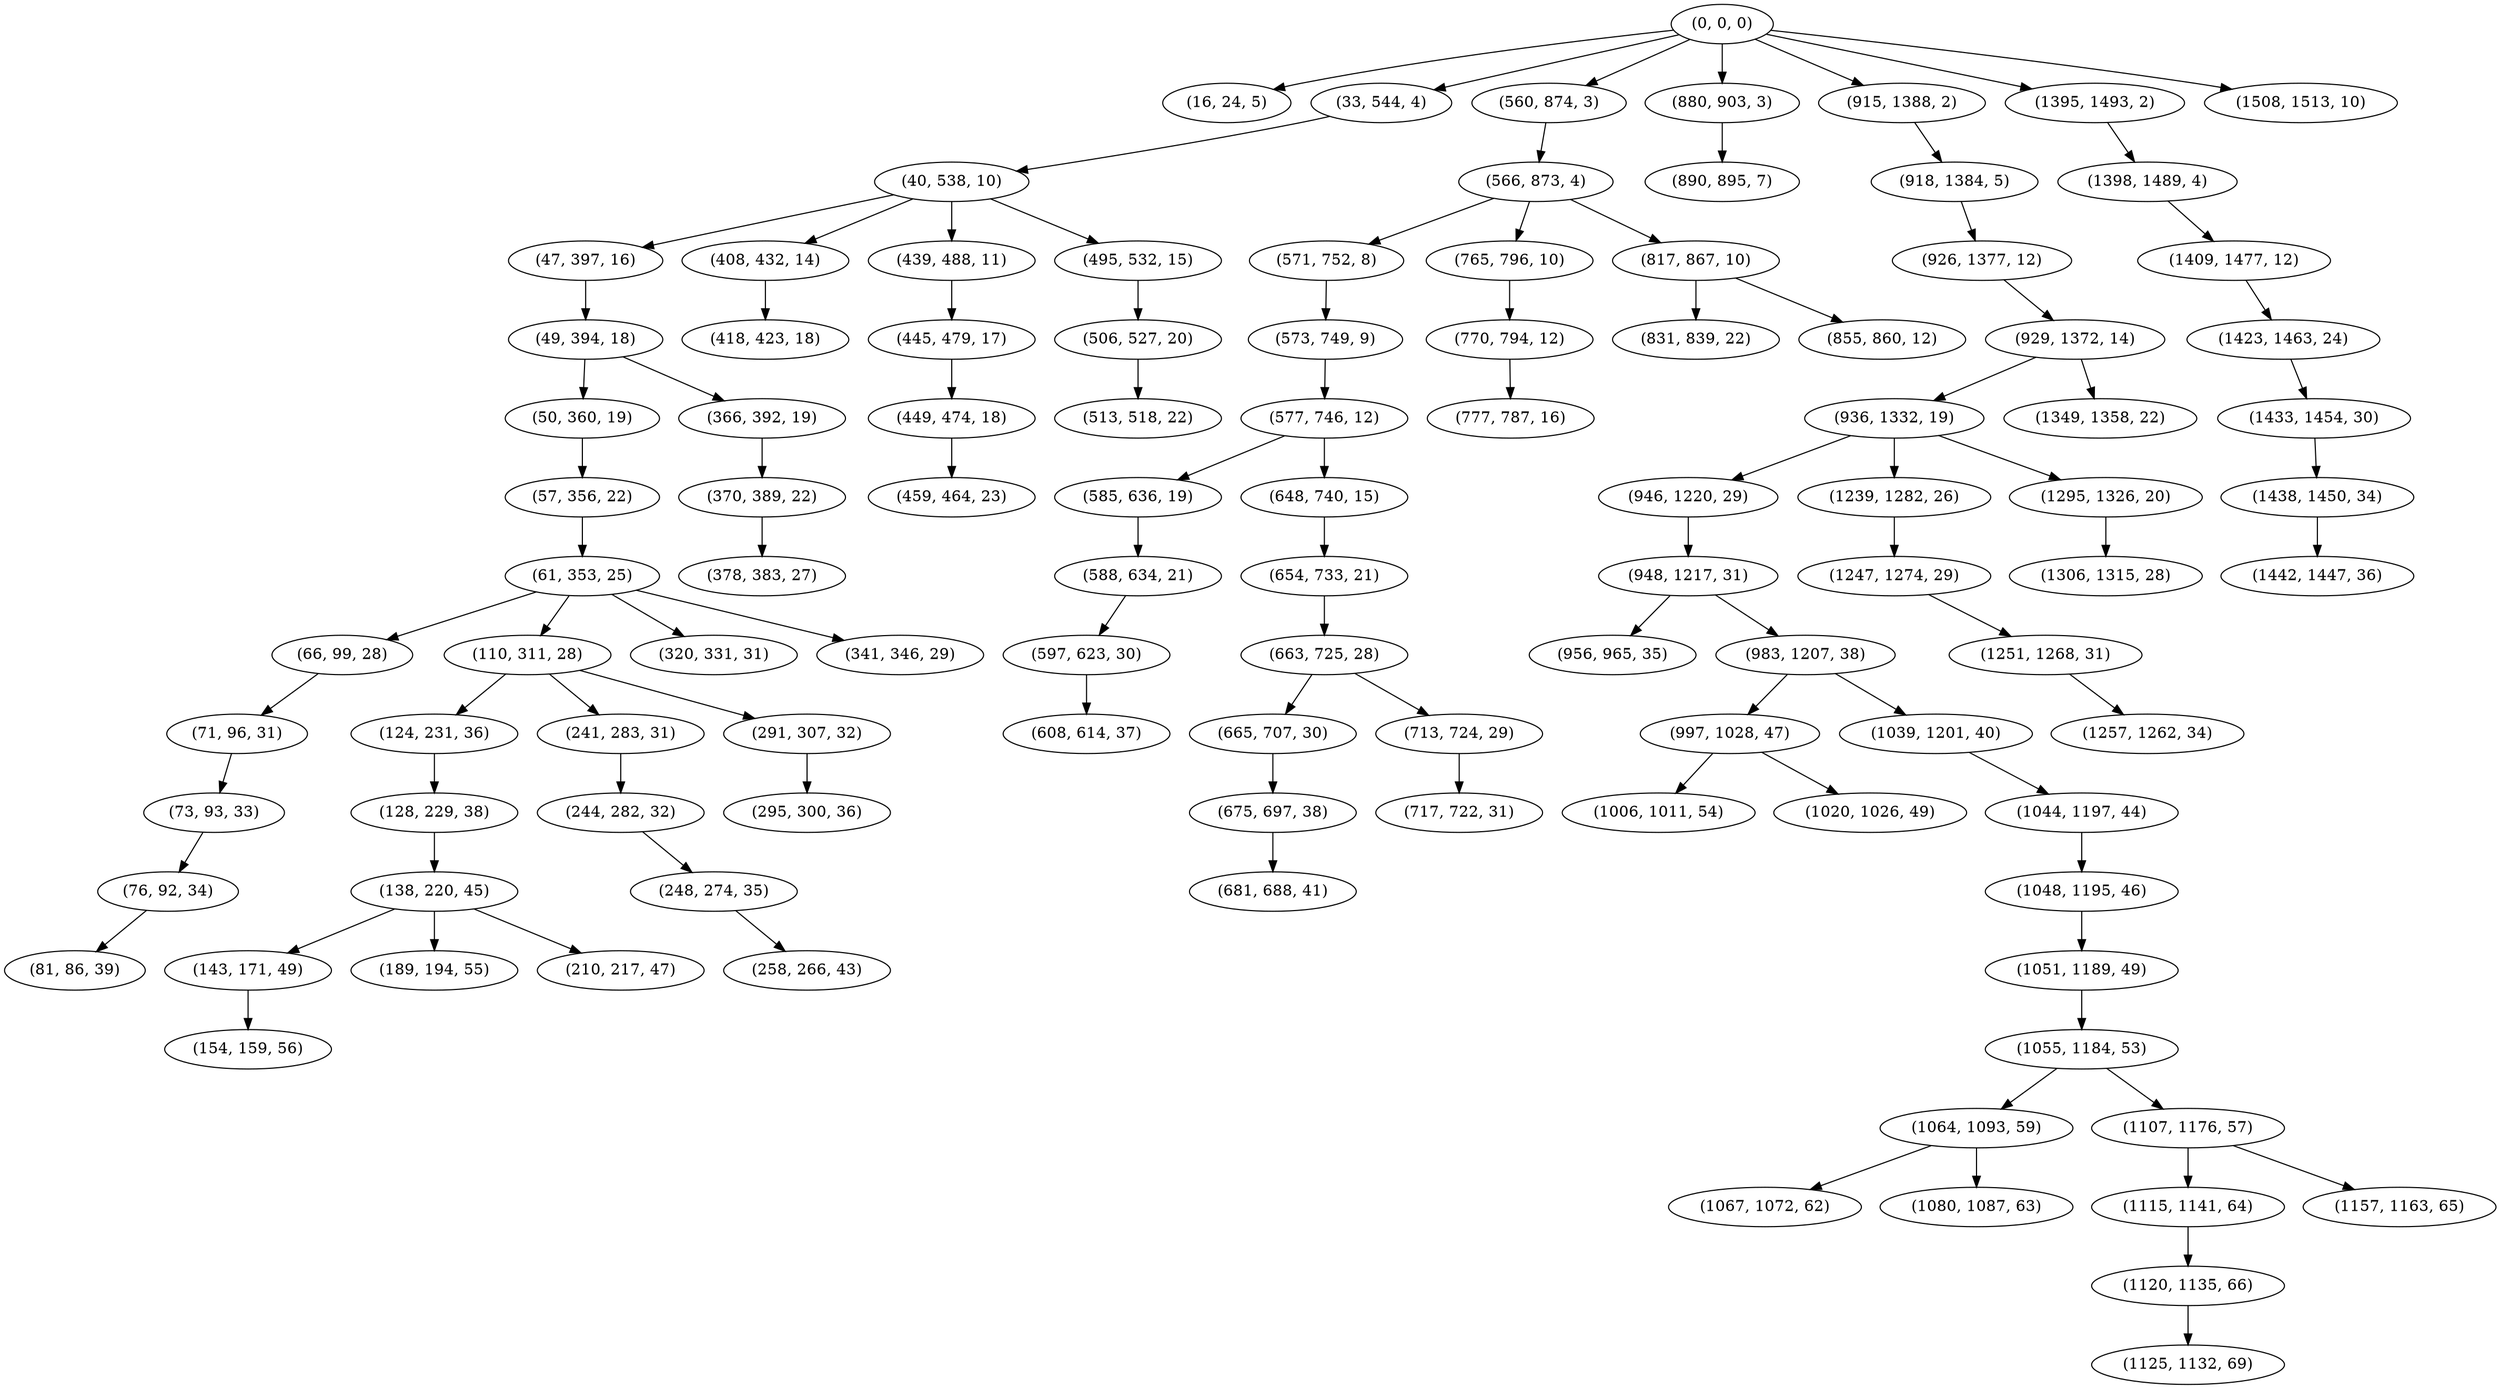 digraph tree {
    "(0, 0, 0)";
    "(16, 24, 5)";
    "(33, 544, 4)";
    "(40, 538, 10)";
    "(47, 397, 16)";
    "(49, 394, 18)";
    "(50, 360, 19)";
    "(57, 356, 22)";
    "(61, 353, 25)";
    "(66, 99, 28)";
    "(71, 96, 31)";
    "(73, 93, 33)";
    "(76, 92, 34)";
    "(81, 86, 39)";
    "(110, 311, 28)";
    "(124, 231, 36)";
    "(128, 229, 38)";
    "(138, 220, 45)";
    "(143, 171, 49)";
    "(154, 159, 56)";
    "(189, 194, 55)";
    "(210, 217, 47)";
    "(241, 283, 31)";
    "(244, 282, 32)";
    "(248, 274, 35)";
    "(258, 266, 43)";
    "(291, 307, 32)";
    "(295, 300, 36)";
    "(320, 331, 31)";
    "(341, 346, 29)";
    "(366, 392, 19)";
    "(370, 389, 22)";
    "(378, 383, 27)";
    "(408, 432, 14)";
    "(418, 423, 18)";
    "(439, 488, 11)";
    "(445, 479, 17)";
    "(449, 474, 18)";
    "(459, 464, 23)";
    "(495, 532, 15)";
    "(506, 527, 20)";
    "(513, 518, 22)";
    "(560, 874, 3)";
    "(566, 873, 4)";
    "(571, 752, 8)";
    "(573, 749, 9)";
    "(577, 746, 12)";
    "(585, 636, 19)";
    "(588, 634, 21)";
    "(597, 623, 30)";
    "(608, 614, 37)";
    "(648, 740, 15)";
    "(654, 733, 21)";
    "(663, 725, 28)";
    "(665, 707, 30)";
    "(675, 697, 38)";
    "(681, 688, 41)";
    "(713, 724, 29)";
    "(717, 722, 31)";
    "(765, 796, 10)";
    "(770, 794, 12)";
    "(777, 787, 16)";
    "(817, 867, 10)";
    "(831, 839, 22)";
    "(855, 860, 12)";
    "(880, 903, 3)";
    "(890, 895, 7)";
    "(915, 1388, 2)";
    "(918, 1384, 5)";
    "(926, 1377, 12)";
    "(929, 1372, 14)";
    "(936, 1332, 19)";
    "(946, 1220, 29)";
    "(948, 1217, 31)";
    "(956, 965, 35)";
    "(983, 1207, 38)";
    "(997, 1028, 47)";
    "(1006, 1011, 54)";
    "(1020, 1026, 49)";
    "(1039, 1201, 40)";
    "(1044, 1197, 44)";
    "(1048, 1195, 46)";
    "(1051, 1189, 49)";
    "(1055, 1184, 53)";
    "(1064, 1093, 59)";
    "(1067, 1072, 62)";
    "(1080, 1087, 63)";
    "(1107, 1176, 57)";
    "(1115, 1141, 64)";
    "(1120, 1135, 66)";
    "(1125, 1132, 69)";
    "(1157, 1163, 65)";
    "(1239, 1282, 26)";
    "(1247, 1274, 29)";
    "(1251, 1268, 31)";
    "(1257, 1262, 34)";
    "(1295, 1326, 20)";
    "(1306, 1315, 28)";
    "(1349, 1358, 22)";
    "(1395, 1493, 2)";
    "(1398, 1489, 4)";
    "(1409, 1477, 12)";
    "(1423, 1463, 24)";
    "(1433, 1454, 30)";
    "(1438, 1450, 34)";
    "(1442, 1447, 36)";
    "(1508, 1513, 10)";
    "(0, 0, 0)" -> "(16, 24, 5)";
    "(0, 0, 0)" -> "(33, 544, 4)";
    "(0, 0, 0)" -> "(560, 874, 3)";
    "(0, 0, 0)" -> "(880, 903, 3)";
    "(0, 0, 0)" -> "(915, 1388, 2)";
    "(0, 0, 0)" -> "(1395, 1493, 2)";
    "(0, 0, 0)" -> "(1508, 1513, 10)";
    "(33, 544, 4)" -> "(40, 538, 10)";
    "(40, 538, 10)" -> "(47, 397, 16)";
    "(40, 538, 10)" -> "(408, 432, 14)";
    "(40, 538, 10)" -> "(439, 488, 11)";
    "(40, 538, 10)" -> "(495, 532, 15)";
    "(47, 397, 16)" -> "(49, 394, 18)";
    "(49, 394, 18)" -> "(50, 360, 19)";
    "(49, 394, 18)" -> "(366, 392, 19)";
    "(50, 360, 19)" -> "(57, 356, 22)";
    "(57, 356, 22)" -> "(61, 353, 25)";
    "(61, 353, 25)" -> "(66, 99, 28)";
    "(61, 353, 25)" -> "(110, 311, 28)";
    "(61, 353, 25)" -> "(320, 331, 31)";
    "(61, 353, 25)" -> "(341, 346, 29)";
    "(66, 99, 28)" -> "(71, 96, 31)";
    "(71, 96, 31)" -> "(73, 93, 33)";
    "(73, 93, 33)" -> "(76, 92, 34)";
    "(76, 92, 34)" -> "(81, 86, 39)";
    "(110, 311, 28)" -> "(124, 231, 36)";
    "(110, 311, 28)" -> "(241, 283, 31)";
    "(110, 311, 28)" -> "(291, 307, 32)";
    "(124, 231, 36)" -> "(128, 229, 38)";
    "(128, 229, 38)" -> "(138, 220, 45)";
    "(138, 220, 45)" -> "(143, 171, 49)";
    "(138, 220, 45)" -> "(189, 194, 55)";
    "(138, 220, 45)" -> "(210, 217, 47)";
    "(143, 171, 49)" -> "(154, 159, 56)";
    "(241, 283, 31)" -> "(244, 282, 32)";
    "(244, 282, 32)" -> "(248, 274, 35)";
    "(248, 274, 35)" -> "(258, 266, 43)";
    "(291, 307, 32)" -> "(295, 300, 36)";
    "(366, 392, 19)" -> "(370, 389, 22)";
    "(370, 389, 22)" -> "(378, 383, 27)";
    "(408, 432, 14)" -> "(418, 423, 18)";
    "(439, 488, 11)" -> "(445, 479, 17)";
    "(445, 479, 17)" -> "(449, 474, 18)";
    "(449, 474, 18)" -> "(459, 464, 23)";
    "(495, 532, 15)" -> "(506, 527, 20)";
    "(506, 527, 20)" -> "(513, 518, 22)";
    "(560, 874, 3)" -> "(566, 873, 4)";
    "(566, 873, 4)" -> "(571, 752, 8)";
    "(566, 873, 4)" -> "(765, 796, 10)";
    "(566, 873, 4)" -> "(817, 867, 10)";
    "(571, 752, 8)" -> "(573, 749, 9)";
    "(573, 749, 9)" -> "(577, 746, 12)";
    "(577, 746, 12)" -> "(585, 636, 19)";
    "(577, 746, 12)" -> "(648, 740, 15)";
    "(585, 636, 19)" -> "(588, 634, 21)";
    "(588, 634, 21)" -> "(597, 623, 30)";
    "(597, 623, 30)" -> "(608, 614, 37)";
    "(648, 740, 15)" -> "(654, 733, 21)";
    "(654, 733, 21)" -> "(663, 725, 28)";
    "(663, 725, 28)" -> "(665, 707, 30)";
    "(663, 725, 28)" -> "(713, 724, 29)";
    "(665, 707, 30)" -> "(675, 697, 38)";
    "(675, 697, 38)" -> "(681, 688, 41)";
    "(713, 724, 29)" -> "(717, 722, 31)";
    "(765, 796, 10)" -> "(770, 794, 12)";
    "(770, 794, 12)" -> "(777, 787, 16)";
    "(817, 867, 10)" -> "(831, 839, 22)";
    "(817, 867, 10)" -> "(855, 860, 12)";
    "(880, 903, 3)" -> "(890, 895, 7)";
    "(915, 1388, 2)" -> "(918, 1384, 5)";
    "(918, 1384, 5)" -> "(926, 1377, 12)";
    "(926, 1377, 12)" -> "(929, 1372, 14)";
    "(929, 1372, 14)" -> "(936, 1332, 19)";
    "(929, 1372, 14)" -> "(1349, 1358, 22)";
    "(936, 1332, 19)" -> "(946, 1220, 29)";
    "(936, 1332, 19)" -> "(1239, 1282, 26)";
    "(936, 1332, 19)" -> "(1295, 1326, 20)";
    "(946, 1220, 29)" -> "(948, 1217, 31)";
    "(948, 1217, 31)" -> "(956, 965, 35)";
    "(948, 1217, 31)" -> "(983, 1207, 38)";
    "(983, 1207, 38)" -> "(997, 1028, 47)";
    "(983, 1207, 38)" -> "(1039, 1201, 40)";
    "(997, 1028, 47)" -> "(1006, 1011, 54)";
    "(997, 1028, 47)" -> "(1020, 1026, 49)";
    "(1039, 1201, 40)" -> "(1044, 1197, 44)";
    "(1044, 1197, 44)" -> "(1048, 1195, 46)";
    "(1048, 1195, 46)" -> "(1051, 1189, 49)";
    "(1051, 1189, 49)" -> "(1055, 1184, 53)";
    "(1055, 1184, 53)" -> "(1064, 1093, 59)";
    "(1055, 1184, 53)" -> "(1107, 1176, 57)";
    "(1064, 1093, 59)" -> "(1067, 1072, 62)";
    "(1064, 1093, 59)" -> "(1080, 1087, 63)";
    "(1107, 1176, 57)" -> "(1115, 1141, 64)";
    "(1107, 1176, 57)" -> "(1157, 1163, 65)";
    "(1115, 1141, 64)" -> "(1120, 1135, 66)";
    "(1120, 1135, 66)" -> "(1125, 1132, 69)";
    "(1239, 1282, 26)" -> "(1247, 1274, 29)";
    "(1247, 1274, 29)" -> "(1251, 1268, 31)";
    "(1251, 1268, 31)" -> "(1257, 1262, 34)";
    "(1295, 1326, 20)" -> "(1306, 1315, 28)";
    "(1395, 1493, 2)" -> "(1398, 1489, 4)";
    "(1398, 1489, 4)" -> "(1409, 1477, 12)";
    "(1409, 1477, 12)" -> "(1423, 1463, 24)";
    "(1423, 1463, 24)" -> "(1433, 1454, 30)";
    "(1433, 1454, 30)" -> "(1438, 1450, 34)";
    "(1438, 1450, 34)" -> "(1442, 1447, 36)";
}
